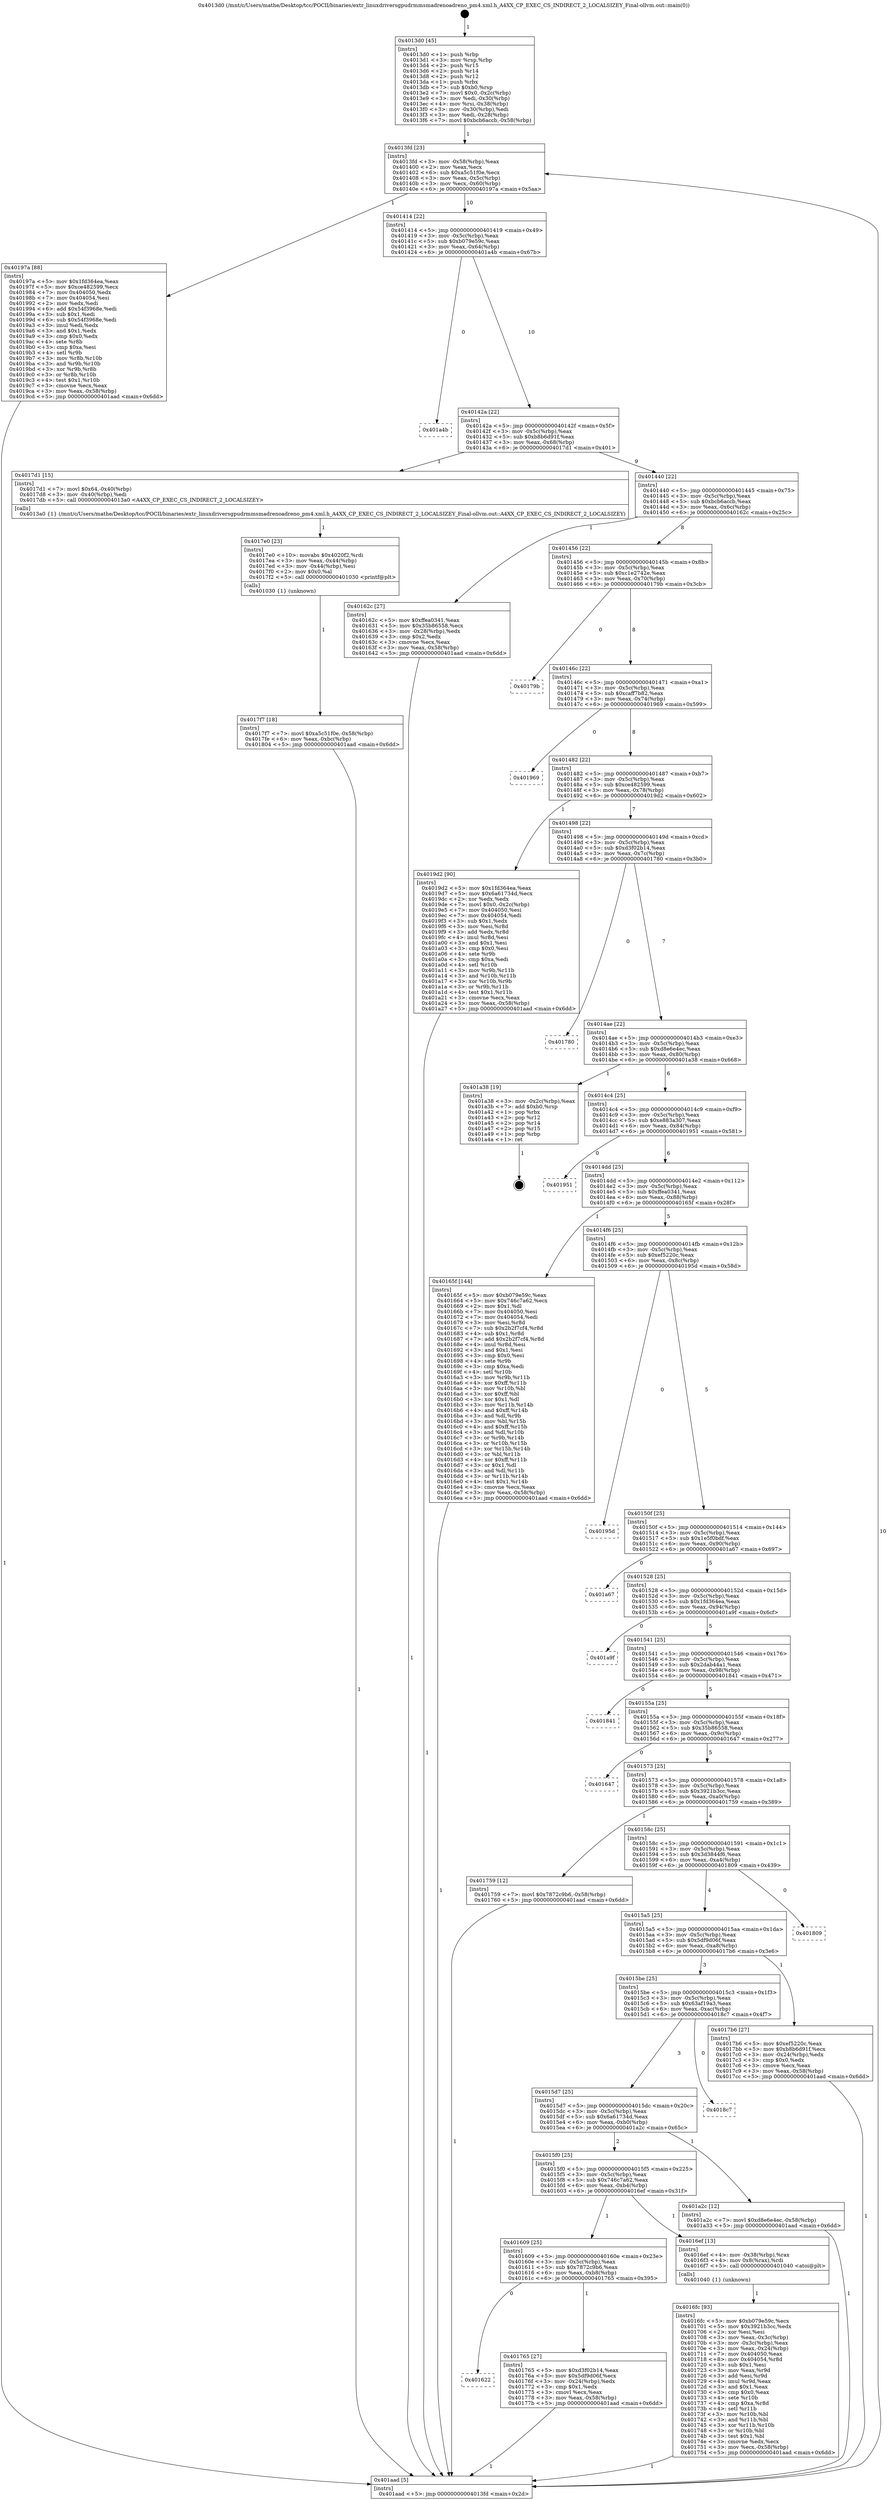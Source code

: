 digraph "0x4013d0" {
  label = "0x4013d0 (/mnt/c/Users/mathe/Desktop/tcc/POCII/binaries/extr_linuxdriversgpudrmmsmadrenoadreno_pm4.xml.h_A4XX_CP_EXEC_CS_INDIRECT_2_LOCALSIZEY_Final-ollvm.out::main(0))"
  labelloc = "t"
  node[shape=record]

  Entry [label="",width=0.3,height=0.3,shape=circle,fillcolor=black,style=filled]
  "0x4013fd" [label="{
     0x4013fd [23]\l
     | [instrs]\l
     &nbsp;&nbsp;0x4013fd \<+3\>: mov -0x58(%rbp),%eax\l
     &nbsp;&nbsp;0x401400 \<+2\>: mov %eax,%ecx\l
     &nbsp;&nbsp;0x401402 \<+6\>: sub $0xa5c51f0e,%ecx\l
     &nbsp;&nbsp;0x401408 \<+3\>: mov %eax,-0x5c(%rbp)\l
     &nbsp;&nbsp;0x40140b \<+3\>: mov %ecx,-0x60(%rbp)\l
     &nbsp;&nbsp;0x40140e \<+6\>: je 000000000040197a \<main+0x5aa\>\l
  }"]
  "0x40197a" [label="{
     0x40197a [88]\l
     | [instrs]\l
     &nbsp;&nbsp;0x40197a \<+5\>: mov $0x1fd364ea,%eax\l
     &nbsp;&nbsp;0x40197f \<+5\>: mov $0xce482599,%ecx\l
     &nbsp;&nbsp;0x401984 \<+7\>: mov 0x404050,%edx\l
     &nbsp;&nbsp;0x40198b \<+7\>: mov 0x404054,%esi\l
     &nbsp;&nbsp;0x401992 \<+2\>: mov %edx,%edi\l
     &nbsp;&nbsp;0x401994 \<+6\>: add $0x54f3968e,%edi\l
     &nbsp;&nbsp;0x40199a \<+3\>: sub $0x1,%edi\l
     &nbsp;&nbsp;0x40199d \<+6\>: sub $0x54f3968e,%edi\l
     &nbsp;&nbsp;0x4019a3 \<+3\>: imul %edi,%edx\l
     &nbsp;&nbsp;0x4019a6 \<+3\>: and $0x1,%edx\l
     &nbsp;&nbsp;0x4019a9 \<+3\>: cmp $0x0,%edx\l
     &nbsp;&nbsp;0x4019ac \<+4\>: sete %r8b\l
     &nbsp;&nbsp;0x4019b0 \<+3\>: cmp $0xa,%esi\l
     &nbsp;&nbsp;0x4019b3 \<+4\>: setl %r9b\l
     &nbsp;&nbsp;0x4019b7 \<+3\>: mov %r8b,%r10b\l
     &nbsp;&nbsp;0x4019ba \<+3\>: and %r9b,%r10b\l
     &nbsp;&nbsp;0x4019bd \<+3\>: xor %r9b,%r8b\l
     &nbsp;&nbsp;0x4019c0 \<+3\>: or %r8b,%r10b\l
     &nbsp;&nbsp;0x4019c3 \<+4\>: test $0x1,%r10b\l
     &nbsp;&nbsp;0x4019c7 \<+3\>: cmovne %ecx,%eax\l
     &nbsp;&nbsp;0x4019ca \<+3\>: mov %eax,-0x58(%rbp)\l
     &nbsp;&nbsp;0x4019cd \<+5\>: jmp 0000000000401aad \<main+0x6dd\>\l
  }"]
  "0x401414" [label="{
     0x401414 [22]\l
     | [instrs]\l
     &nbsp;&nbsp;0x401414 \<+5\>: jmp 0000000000401419 \<main+0x49\>\l
     &nbsp;&nbsp;0x401419 \<+3\>: mov -0x5c(%rbp),%eax\l
     &nbsp;&nbsp;0x40141c \<+5\>: sub $0xb079e59c,%eax\l
     &nbsp;&nbsp;0x401421 \<+3\>: mov %eax,-0x64(%rbp)\l
     &nbsp;&nbsp;0x401424 \<+6\>: je 0000000000401a4b \<main+0x67b\>\l
  }"]
  Exit [label="",width=0.3,height=0.3,shape=circle,fillcolor=black,style=filled,peripheries=2]
  "0x401a4b" [label="{
     0x401a4b\l
  }", style=dashed]
  "0x40142a" [label="{
     0x40142a [22]\l
     | [instrs]\l
     &nbsp;&nbsp;0x40142a \<+5\>: jmp 000000000040142f \<main+0x5f\>\l
     &nbsp;&nbsp;0x40142f \<+3\>: mov -0x5c(%rbp),%eax\l
     &nbsp;&nbsp;0x401432 \<+5\>: sub $0xb8b6d91f,%eax\l
     &nbsp;&nbsp;0x401437 \<+3\>: mov %eax,-0x68(%rbp)\l
     &nbsp;&nbsp;0x40143a \<+6\>: je 00000000004017d1 \<main+0x401\>\l
  }"]
  "0x4017f7" [label="{
     0x4017f7 [18]\l
     | [instrs]\l
     &nbsp;&nbsp;0x4017f7 \<+7\>: movl $0xa5c51f0e,-0x58(%rbp)\l
     &nbsp;&nbsp;0x4017fe \<+6\>: mov %eax,-0xbc(%rbp)\l
     &nbsp;&nbsp;0x401804 \<+5\>: jmp 0000000000401aad \<main+0x6dd\>\l
  }"]
  "0x4017d1" [label="{
     0x4017d1 [15]\l
     | [instrs]\l
     &nbsp;&nbsp;0x4017d1 \<+7\>: movl $0x64,-0x40(%rbp)\l
     &nbsp;&nbsp;0x4017d8 \<+3\>: mov -0x40(%rbp),%edi\l
     &nbsp;&nbsp;0x4017db \<+5\>: call 00000000004013a0 \<A4XX_CP_EXEC_CS_INDIRECT_2_LOCALSIZEY\>\l
     | [calls]\l
     &nbsp;&nbsp;0x4013a0 \{1\} (/mnt/c/Users/mathe/Desktop/tcc/POCII/binaries/extr_linuxdriversgpudrmmsmadrenoadreno_pm4.xml.h_A4XX_CP_EXEC_CS_INDIRECT_2_LOCALSIZEY_Final-ollvm.out::A4XX_CP_EXEC_CS_INDIRECT_2_LOCALSIZEY)\l
  }"]
  "0x401440" [label="{
     0x401440 [22]\l
     | [instrs]\l
     &nbsp;&nbsp;0x401440 \<+5\>: jmp 0000000000401445 \<main+0x75\>\l
     &nbsp;&nbsp;0x401445 \<+3\>: mov -0x5c(%rbp),%eax\l
     &nbsp;&nbsp;0x401448 \<+5\>: sub $0xbcb6accb,%eax\l
     &nbsp;&nbsp;0x40144d \<+3\>: mov %eax,-0x6c(%rbp)\l
     &nbsp;&nbsp;0x401450 \<+6\>: je 000000000040162c \<main+0x25c\>\l
  }"]
  "0x4017e0" [label="{
     0x4017e0 [23]\l
     | [instrs]\l
     &nbsp;&nbsp;0x4017e0 \<+10\>: movabs $0x4020f2,%rdi\l
     &nbsp;&nbsp;0x4017ea \<+3\>: mov %eax,-0x44(%rbp)\l
     &nbsp;&nbsp;0x4017ed \<+3\>: mov -0x44(%rbp),%esi\l
     &nbsp;&nbsp;0x4017f0 \<+2\>: mov $0x0,%al\l
     &nbsp;&nbsp;0x4017f2 \<+5\>: call 0000000000401030 \<printf@plt\>\l
     | [calls]\l
     &nbsp;&nbsp;0x401030 \{1\} (unknown)\l
  }"]
  "0x40162c" [label="{
     0x40162c [27]\l
     | [instrs]\l
     &nbsp;&nbsp;0x40162c \<+5\>: mov $0xffea0341,%eax\l
     &nbsp;&nbsp;0x401631 \<+5\>: mov $0x35b86558,%ecx\l
     &nbsp;&nbsp;0x401636 \<+3\>: mov -0x28(%rbp),%edx\l
     &nbsp;&nbsp;0x401639 \<+3\>: cmp $0x2,%edx\l
     &nbsp;&nbsp;0x40163c \<+3\>: cmovne %ecx,%eax\l
     &nbsp;&nbsp;0x40163f \<+3\>: mov %eax,-0x58(%rbp)\l
     &nbsp;&nbsp;0x401642 \<+5\>: jmp 0000000000401aad \<main+0x6dd\>\l
  }"]
  "0x401456" [label="{
     0x401456 [22]\l
     | [instrs]\l
     &nbsp;&nbsp;0x401456 \<+5\>: jmp 000000000040145b \<main+0x8b\>\l
     &nbsp;&nbsp;0x40145b \<+3\>: mov -0x5c(%rbp),%eax\l
     &nbsp;&nbsp;0x40145e \<+5\>: sub $0xc1e2742e,%eax\l
     &nbsp;&nbsp;0x401463 \<+3\>: mov %eax,-0x70(%rbp)\l
     &nbsp;&nbsp;0x401466 \<+6\>: je 000000000040179b \<main+0x3cb\>\l
  }"]
  "0x401aad" [label="{
     0x401aad [5]\l
     | [instrs]\l
     &nbsp;&nbsp;0x401aad \<+5\>: jmp 00000000004013fd \<main+0x2d\>\l
  }"]
  "0x4013d0" [label="{
     0x4013d0 [45]\l
     | [instrs]\l
     &nbsp;&nbsp;0x4013d0 \<+1\>: push %rbp\l
     &nbsp;&nbsp;0x4013d1 \<+3\>: mov %rsp,%rbp\l
     &nbsp;&nbsp;0x4013d4 \<+2\>: push %r15\l
     &nbsp;&nbsp;0x4013d6 \<+2\>: push %r14\l
     &nbsp;&nbsp;0x4013d8 \<+2\>: push %r12\l
     &nbsp;&nbsp;0x4013da \<+1\>: push %rbx\l
     &nbsp;&nbsp;0x4013db \<+7\>: sub $0xb0,%rsp\l
     &nbsp;&nbsp;0x4013e2 \<+7\>: movl $0x0,-0x2c(%rbp)\l
     &nbsp;&nbsp;0x4013e9 \<+3\>: mov %edi,-0x30(%rbp)\l
     &nbsp;&nbsp;0x4013ec \<+4\>: mov %rsi,-0x38(%rbp)\l
     &nbsp;&nbsp;0x4013f0 \<+3\>: mov -0x30(%rbp),%edi\l
     &nbsp;&nbsp;0x4013f3 \<+3\>: mov %edi,-0x28(%rbp)\l
     &nbsp;&nbsp;0x4013f6 \<+7\>: movl $0xbcb6accb,-0x58(%rbp)\l
  }"]
  "0x401622" [label="{
     0x401622\l
  }", style=dashed]
  "0x40179b" [label="{
     0x40179b\l
  }", style=dashed]
  "0x40146c" [label="{
     0x40146c [22]\l
     | [instrs]\l
     &nbsp;&nbsp;0x40146c \<+5\>: jmp 0000000000401471 \<main+0xa1\>\l
     &nbsp;&nbsp;0x401471 \<+3\>: mov -0x5c(%rbp),%eax\l
     &nbsp;&nbsp;0x401474 \<+5\>: sub $0xcaff7b82,%eax\l
     &nbsp;&nbsp;0x401479 \<+3\>: mov %eax,-0x74(%rbp)\l
     &nbsp;&nbsp;0x40147c \<+6\>: je 0000000000401969 \<main+0x599\>\l
  }"]
  "0x401765" [label="{
     0x401765 [27]\l
     | [instrs]\l
     &nbsp;&nbsp;0x401765 \<+5\>: mov $0xd3f02b14,%eax\l
     &nbsp;&nbsp;0x40176a \<+5\>: mov $0x5df9d06f,%ecx\l
     &nbsp;&nbsp;0x40176f \<+3\>: mov -0x24(%rbp),%edx\l
     &nbsp;&nbsp;0x401772 \<+3\>: cmp $0x1,%edx\l
     &nbsp;&nbsp;0x401775 \<+3\>: cmovl %ecx,%eax\l
     &nbsp;&nbsp;0x401778 \<+3\>: mov %eax,-0x58(%rbp)\l
     &nbsp;&nbsp;0x40177b \<+5\>: jmp 0000000000401aad \<main+0x6dd\>\l
  }"]
  "0x401969" [label="{
     0x401969\l
  }", style=dashed]
  "0x401482" [label="{
     0x401482 [22]\l
     | [instrs]\l
     &nbsp;&nbsp;0x401482 \<+5\>: jmp 0000000000401487 \<main+0xb7\>\l
     &nbsp;&nbsp;0x401487 \<+3\>: mov -0x5c(%rbp),%eax\l
     &nbsp;&nbsp;0x40148a \<+5\>: sub $0xce482599,%eax\l
     &nbsp;&nbsp;0x40148f \<+3\>: mov %eax,-0x78(%rbp)\l
     &nbsp;&nbsp;0x401492 \<+6\>: je 00000000004019d2 \<main+0x602\>\l
  }"]
  "0x4016fc" [label="{
     0x4016fc [93]\l
     | [instrs]\l
     &nbsp;&nbsp;0x4016fc \<+5\>: mov $0xb079e59c,%ecx\l
     &nbsp;&nbsp;0x401701 \<+5\>: mov $0x3921b3cc,%edx\l
     &nbsp;&nbsp;0x401706 \<+2\>: xor %esi,%esi\l
     &nbsp;&nbsp;0x401708 \<+3\>: mov %eax,-0x3c(%rbp)\l
     &nbsp;&nbsp;0x40170b \<+3\>: mov -0x3c(%rbp),%eax\l
     &nbsp;&nbsp;0x40170e \<+3\>: mov %eax,-0x24(%rbp)\l
     &nbsp;&nbsp;0x401711 \<+7\>: mov 0x404050,%eax\l
     &nbsp;&nbsp;0x401718 \<+8\>: mov 0x404054,%r8d\l
     &nbsp;&nbsp;0x401720 \<+3\>: sub $0x1,%esi\l
     &nbsp;&nbsp;0x401723 \<+3\>: mov %eax,%r9d\l
     &nbsp;&nbsp;0x401726 \<+3\>: add %esi,%r9d\l
     &nbsp;&nbsp;0x401729 \<+4\>: imul %r9d,%eax\l
     &nbsp;&nbsp;0x40172d \<+3\>: and $0x1,%eax\l
     &nbsp;&nbsp;0x401730 \<+3\>: cmp $0x0,%eax\l
     &nbsp;&nbsp;0x401733 \<+4\>: sete %r10b\l
     &nbsp;&nbsp;0x401737 \<+4\>: cmp $0xa,%r8d\l
     &nbsp;&nbsp;0x40173b \<+4\>: setl %r11b\l
     &nbsp;&nbsp;0x40173f \<+3\>: mov %r10b,%bl\l
     &nbsp;&nbsp;0x401742 \<+3\>: and %r11b,%bl\l
     &nbsp;&nbsp;0x401745 \<+3\>: xor %r11b,%r10b\l
     &nbsp;&nbsp;0x401748 \<+3\>: or %r10b,%bl\l
     &nbsp;&nbsp;0x40174b \<+3\>: test $0x1,%bl\l
     &nbsp;&nbsp;0x40174e \<+3\>: cmovne %edx,%ecx\l
     &nbsp;&nbsp;0x401751 \<+3\>: mov %ecx,-0x58(%rbp)\l
     &nbsp;&nbsp;0x401754 \<+5\>: jmp 0000000000401aad \<main+0x6dd\>\l
  }"]
  "0x4019d2" [label="{
     0x4019d2 [90]\l
     | [instrs]\l
     &nbsp;&nbsp;0x4019d2 \<+5\>: mov $0x1fd364ea,%eax\l
     &nbsp;&nbsp;0x4019d7 \<+5\>: mov $0x6a61734d,%ecx\l
     &nbsp;&nbsp;0x4019dc \<+2\>: xor %edx,%edx\l
     &nbsp;&nbsp;0x4019de \<+7\>: movl $0x0,-0x2c(%rbp)\l
     &nbsp;&nbsp;0x4019e5 \<+7\>: mov 0x404050,%esi\l
     &nbsp;&nbsp;0x4019ec \<+7\>: mov 0x404054,%edi\l
     &nbsp;&nbsp;0x4019f3 \<+3\>: sub $0x1,%edx\l
     &nbsp;&nbsp;0x4019f6 \<+3\>: mov %esi,%r8d\l
     &nbsp;&nbsp;0x4019f9 \<+3\>: add %edx,%r8d\l
     &nbsp;&nbsp;0x4019fc \<+4\>: imul %r8d,%esi\l
     &nbsp;&nbsp;0x401a00 \<+3\>: and $0x1,%esi\l
     &nbsp;&nbsp;0x401a03 \<+3\>: cmp $0x0,%esi\l
     &nbsp;&nbsp;0x401a06 \<+4\>: sete %r9b\l
     &nbsp;&nbsp;0x401a0a \<+3\>: cmp $0xa,%edi\l
     &nbsp;&nbsp;0x401a0d \<+4\>: setl %r10b\l
     &nbsp;&nbsp;0x401a11 \<+3\>: mov %r9b,%r11b\l
     &nbsp;&nbsp;0x401a14 \<+3\>: and %r10b,%r11b\l
     &nbsp;&nbsp;0x401a17 \<+3\>: xor %r10b,%r9b\l
     &nbsp;&nbsp;0x401a1a \<+3\>: or %r9b,%r11b\l
     &nbsp;&nbsp;0x401a1d \<+4\>: test $0x1,%r11b\l
     &nbsp;&nbsp;0x401a21 \<+3\>: cmovne %ecx,%eax\l
     &nbsp;&nbsp;0x401a24 \<+3\>: mov %eax,-0x58(%rbp)\l
     &nbsp;&nbsp;0x401a27 \<+5\>: jmp 0000000000401aad \<main+0x6dd\>\l
  }"]
  "0x401498" [label="{
     0x401498 [22]\l
     | [instrs]\l
     &nbsp;&nbsp;0x401498 \<+5\>: jmp 000000000040149d \<main+0xcd\>\l
     &nbsp;&nbsp;0x40149d \<+3\>: mov -0x5c(%rbp),%eax\l
     &nbsp;&nbsp;0x4014a0 \<+5\>: sub $0xd3f02b14,%eax\l
     &nbsp;&nbsp;0x4014a5 \<+3\>: mov %eax,-0x7c(%rbp)\l
     &nbsp;&nbsp;0x4014a8 \<+6\>: je 0000000000401780 \<main+0x3b0\>\l
  }"]
  "0x401609" [label="{
     0x401609 [25]\l
     | [instrs]\l
     &nbsp;&nbsp;0x401609 \<+5\>: jmp 000000000040160e \<main+0x23e\>\l
     &nbsp;&nbsp;0x40160e \<+3\>: mov -0x5c(%rbp),%eax\l
     &nbsp;&nbsp;0x401611 \<+5\>: sub $0x7872c9b6,%eax\l
     &nbsp;&nbsp;0x401616 \<+6\>: mov %eax,-0xb8(%rbp)\l
     &nbsp;&nbsp;0x40161c \<+6\>: je 0000000000401765 \<main+0x395\>\l
  }"]
  "0x401780" [label="{
     0x401780\l
  }", style=dashed]
  "0x4014ae" [label="{
     0x4014ae [22]\l
     | [instrs]\l
     &nbsp;&nbsp;0x4014ae \<+5\>: jmp 00000000004014b3 \<main+0xe3\>\l
     &nbsp;&nbsp;0x4014b3 \<+3\>: mov -0x5c(%rbp),%eax\l
     &nbsp;&nbsp;0x4014b6 \<+5\>: sub $0xd8e6e4ec,%eax\l
     &nbsp;&nbsp;0x4014bb \<+3\>: mov %eax,-0x80(%rbp)\l
     &nbsp;&nbsp;0x4014be \<+6\>: je 0000000000401a38 \<main+0x668\>\l
  }"]
  "0x4016ef" [label="{
     0x4016ef [13]\l
     | [instrs]\l
     &nbsp;&nbsp;0x4016ef \<+4\>: mov -0x38(%rbp),%rax\l
     &nbsp;&nbsp;0x4016f3 \<+4\>: mov 0x8(%rax),%rdi\l
     &nbsp;&nbsp;0x4016f7 \<+5\>: call 0000000000401040 \<atoi@plt\>\l
     | [calls]\l
     &nbsp;&nbsp;0x401040 \{1\} (unknown)\l
  }"]
  "0x401a38" [label="{
     0x401a38 [19]\l
     | [instrs]\l
     &nbsp;&nbsp;0x401a38 \<+3\>: mov -0x2c(%rbp),%eax\l
     &nbsp;&nbsp;0x401a3b \<+7\>: add $0xb0,%rsp\l
     &nbsp;&nbsp;0x401a42 \<+1\>: pop %rbx\l
     &nbsp;&nbsp;0x401a43 \<+2\>: pop %r12\l
     &nbsp;&nbsp;0x401a45 \<+2\>: pop %r14\l
     &nbsp;&nbsp;0x401a47 \<+2\>: pop %r15\l
     &nbsp;&nbsp;0x401a49 \<+1\>: pop %rbp\l
     &nbsp;&nbsp;0x401a4a \<+1\>: ret\l
  }"]
  "0x4014c4" [label="{
     0x4014c4 [25]\l
     | [instrs]\l
     &nbsp;&nbsp;0x4014c4 \<+5\>: jmp 00000000004014c9 \<main+0xf9\>\l
     &nbsp;&nbsp;0x4014c9 \<+3\>: mov -0x5c(%rbp),%eax\l
     &nbsp;&nbsp;0x4014cc \<+5\>: sub $0xe883a307,%eax\l
     &nbsp;&nbsp;0x4014d1 \<+6\>: mov %eax,-0x84(%rbp)\l
     &nbsp;&nbsp;0x4014d7 \<+6\>: je 0000000000401951 \<main+0x581\>\l
  }"]
  "0x4015f0" [label="{
     0x4015f0 [25]\l
     | [instrs]\l
     &nbsp;&nbsp;0x4015f0 \<+5\>: jmp 00000000004015f5 \<main+0x225\>\l
     &nbsp;&nbsp;0x4015f5 \<+3\>: mov -0x5c(%rbp),%eax\l
     &nbsp;&nbsp;0x4015f8 \<+5\>: sub $0x746c7a62,%eax\l
     &nbsp;&nbsp;0x4015fd \<+6\>: mov %eax,-0xb4(%rbp)\l
     &nbsp;&nbsp;0x401603 \<+6\>: je 00000000004016ef \<main+0x31f\>\l
  }"]
  "0x401951" [label="{
     0x401951\l
  }", style=dashed]
  "0x4014dd" [label="{
     0x4014dd [25]\l
     | [instrs]\l
     &nbsp;&nbsp;0x4014dd \<+5\>: jmp 00000000004014e2 \<main+0x112\>\l
     &nbsp;&nbsp;0x4014e2 \<+3\>: mov -0x5c(%rbp),%eax\l
     &nbsp;&nbsp;0x4014e5 \<+5\>: sub $0xffea0341,%eax\l
     &nbsp;&nbsp;0x4014ea \<+6\>: mov %eax,-0x88(%rbp)\l
     &nbsp;&nbsp;0x4014f0 \<+6\>: je 000000000040165f \<main+0x28f\>\l
  }"]
  "0x401a2c" [label="{
     0x401a2c [12]\l
     | [instrs]\l
     &nbsp;&nbsp;0x401a2c \<+7\>: movl $0xd8e6e4ec,-0x58(%rbp)\l
     &nbsp;&nbsp;0x401a33 \<+5\>: jmp 0000000000401aad \<main+0x6dd\>\l
  }"]
  "0x40165f" [label="{
     0x40165f [144]\l
     | [instrs]\l
     &nbsp;&nbsp;0x40165f \<+5\>: mov $0xb079e59c,%eax\l
     &nbsp;&nbsp;0x401664 \<+5\>: mov $0x746c7a62,%ecx\l
     &nbsp;&nbsp;0x401669 \<+2\>: mov $0x1,%dl\l
     &nbsp;&nbsp;0x40166b \<+7\>: mov 0x404050,%esi\l
     &nbsp;&nbsp;0x401672 \<+7\>: mov 0x404054,%edi\l
     &nbsp;&nbsp;0x401679 \<+3\>: mov %esi,%r8d\l
     &nbsp;&nbsp;0x40167c \<+7\>: sub $0x2b2f7cf4,%r8d\l
     &nbsp;&nbsp;0x401683 \<+4\>: sub $0x1,%r8d\l
     &nbsp;&nbsp;0x401687 \<+7\>: add $0x2b2f7cf4,%r8d\l
     &nbsp;&nbsp;0x40168e \<+4\>: imul %r8d,%esi\l
     &nbsp;&nbsp;0x401692 \<+3\>: and $0x1,%esi\l
     &nbsp;&nbsp;0x401695 \<+3\>: cmp $0x0,%esi\l
     &nbsp;&nbsp;0x401698 \<+4\>: sete %r9b\l
     &nbsp;&nbsp;0x40169c \<+3\>: cmp $0xa,%edi\l
     &nbsp;&nbsp;0x40169f \<+4\>: setl %r10b\l
     &nbsp;&nbsp;0x4016a3 \<+3\>: mov %r9b,%r11b\l
     &nbsp;&nbsp;0x4016a6 \<+4\>: xor $0xff,%r11b\l
     &nbsp;&nbsp;0x4016aa \<+3\>: mov %r10b,%bl\l
     &nbsp;&nbsp;0x4016ad \<+3\>: xor $0xff,%bl\l
     &nbsp;&nbsp;0x4016b0 \<+3\>: xor $0x1,%dl\l
     &nbsp;&nbsp;0x4016b3 \<+3\>: mov %r11b,%r14b\l
     &nbsp;&nbsp;0x4016b6 \<+4\>: and $0xff,%r14b\l
     &nbsp;&nbsp;0x4016ba \<+3\>: and %dl,%r9b\l
     &nbsp;&nbsp;0x4016bd \<+3\>: mov %bl,%r15b\l
     &nbsp;&nbsp;0x4016c0 \<+4\>: and $0xff,%r15b\l
     &nbsp;&nbsp;0x4016c4 \<+3\>: and %dl,%r10b\l
     &nbsp;&nbsp;0x4016c7 \<+3\>: or %r9b,%r14b\l
     &nbsp;&nbsp;0x4016ca \<+3\>: or %r10b,%r15b\l
     &nbsp;&nbsp;0x4016cd \<+3\>: xor %r15b,%r14b\l
     &nbsp;&nbsp;0x4016d0 \<+3\>: or %bl,%r11b\l
     &nbsp;&nbsp;0x4016d3 \<+4\>: xor $0xff,%r11b\l
     &nbsp;&nbsp;0x4016d7 \<+3\>: or $0x1,%dl\l
     &nbsp;&nbsp;0x4016da \<+3\>: and %dl,%r11b\l
     &nbsp;&nbsp;0x4016dd \<+3\>: or %r11b,%r14b\l
     &nbsp;&nbsp;0x4016e0 \<+4\>: test $0x1,%r14b\l
     &nbsp;&nbsp;0x4016e4 \<+3\>: cmovne %ecx,%eax\l
     &nbsp;&nbsp;0x4016e7 \<+3\>: mov %eax,-0x58(%rbp)\l
     &nbsp;&nbsp;0x4016ea \<+5\>: jmp 0000000000401aad \<main+0x6dd\>\l
  }"]
  "0x4014f6" [label="{
     0x4014f6 [25]\l
     | [instrs]\l
     &nbsp;&nbsp;0x4014f6 \<+5\>: jmp 00000000004014fb \<main+0x12b\>\l
     &nbsp;&nbsp;0x4014fb \<+3\>: mov -0x5c(%rbp),%eax\l
     &nbsp;&nbsp;0x4014fe \<+5\>: sub $0xef5220c,%eax\l
     &nbsp;&nbsp;0x401503 \<+6\>: mov %eax,-0x8c(%rbp)\l
     &nbsp;&nbsp;0x401509 \<+6\>: je 000000000040195d \<main+0x58d\>\l
  }"]
  "0x4015d7" [label="{
     0x4015d7 [25]\l
     | [instrs]\l
     &nbsp;&nbsp;0x4015d7 \<+5\>: jmp 00000000004015dc \<main+0x20c\>\l
     &nbsp;&nbsp;0x4015dc \<+3\>: mov -0x5c(%rbp),%eax\l
     &nbsp;&nbsp;0x4015df \<+5\>: sub $0x6a61734d,%eax\l
     &nbsp;&nbsp;0x4015e4 \<+6\>: mov %eax,-0xb0(%rbp)\l
     &nbsp;&nbsp;0x4015ea \<+6\>: je 0000000000401a2c \<main+0x65c\>\l
  }"]
  "0x40195d" [label="{
     0x40195d\l
  }", style=dashed]
  "0x40150f" [label="{
     0x40150f [25]\l
     | [instrs]\l
     &nbsp;&nbsp;0x40150f \<+5\>: jmp 0000000000401514 \<main+0x144\>\l
     &nbsp;&nbsp;0x401514 \<+3\>: mov -0x5c(%rbp),%eax\l
     &nbsp;&nbsp;0x401517 \<+5\>: sub $0x1e5f0bdf,%eax\l
     &nbsp;&nbsp;0x40151c \<+6\>: mov %eax,-0x90(%rbp)\l
     &nbsp;&nbsp;0x401522 \<+6\>: je 0000000000401a67 \<main+0x697\>\l
  }"]
  "0x4018c7" [label="{
     0x4018c7\l
  }", style=dashed]
  "0x401a67" [label="{
     0x401a67\l
  }", style=dashed]
  "0x401528" [label="{
     0x401528 [25]\l
     | [instrs]\l
     &nbsp;&nbsp;0x401528 \<+5\>: jmp 000000000040152d \<main+0x15d\>\l
     &nbsp;&nbsp;0x40152d \<+3\>: mov -0x5c(%rbp),%eax\l
     &nbsp;&nbsp;0x401530 \<+5\>: sub $0x1fd364ea,%eax\l
     &nbsp;&nbsp;0x401535 \<+6\>: mov %eax,-0x94(%rbp)\l
     &nbsp;&nbsp;0x40153b \<+6\>: je 0000000000401a9f \<main+0x6cf\>\l
  }"]
  "0x4015be" [label="{
     0x4015be [25]\l
     | [instrs]\l
     &nbsp;&nbsp;0x4015be \<+5\>: jmp 00000000004015c3 \<main+0x1f3\>\l
     &nbsp;&nbsp;0x4015c3 \<+3\>: mov -0x5c(%rbp),%eax\l
     &nbsp;&nbsp;0x4015c6 \<+5\>: sub $0x63af19a3,%eax\l
     &nbsp;&nbsp;0x4015cb \<+6\>: mov %eax,-0xac(%rbp)\l
     &nbsp;&nbsp;0x4015d1 \<+6\>: je 00000000004018c7 \<main+0x4f7\>\l
  }"]
  "0x401a9f" [label="{
     0x401a9f\l
  }", style=dashed]
  "0x401541" [label="{
     0x401541 [25]\l
     | [instrs]\l
     &nbsp;&nbsp;0x401541 \<+5\>: jmp 0000000000401546 \<main+0x176\>\l
     &nbsp;&nbsp;0x401546 \<+3\>: mov -0x5c(%rbp),%eax\l
     &nbsp;&nbsp;0x401549 \<+5\>: sub $0x2dab44a1,%eax\l
     &nbsp;&nbsp;0x40154e \<+6\>: mov %eax,-0x98(%rbp)\l
     &nbsp;&nbsp;0x401554 \<+6\>: je 0000000000401841 \<main+0x471\>\l
  }"]
  "0x4017b6" [label="{
     0x4017b6 [27]\l
     | [instrs]\l
     &nbsp;&nbsp;0x4017b6 \<+5\>: mov $0xef5220c,%eax\l
     &nbsp;&nbsp;0x4017bb \<+5\>: mov $0xb8b6d91f,%ecx\l
     &nbsp;&nbsp;0x4017c0 \<+3\>: mov -0x24(%rbp),%edx\l
     &nbsp;&nbsp;0x4017c3 \<+3\>: cmp $0x0,%edx\l
     &nbsp;&nbsp;0x4017c6 \<+3\>: cmove %ecx,%eax\l
     &nbsp;&nbsp;0x4017c9 \<+3\>: mov %eax,-0x58(%rbp)\l
     &nbsp;&nbsp;0x4017cc \<+5\>: jmp 0000000000401aad \<main+0x6dd\>\l
  }"]
  "0x401841" [label="{
     0x401841\l
  }", style=dashed]
  "0x40155a" [label="{
     0x40155a [25]\l
     | [instrs]\l
     &nbsp;&nbsp;0x40155a \<+5\>: jmp 000000000040155f \<main+0x18f\>\l
     &nbsp;&nbsp;0x40155f \<+3\>: mov -0x5c(%rbp),%eax\l
     &nbsp;&nbsp;0x401562 \<+5\>: sub $0x35b86558,%eax\l
     &nbsp;&nbsp;0x401567 \<+6\>: mov %eax,-0x9c(%rbp)\l
     &nbsp;&nbsp;0x40156d \<+6\>: je 0000000000401647 \<main+0x277\>\l
  }"]
  "0x4015a5" [label="{
     0x4015a5 [25]\l
     | [instrs]\l
     &nbsp;&nbsp;0x4015a5 \<+5\>: jmp 00000000004015aa \<main+0x1da\>\l
     &nbsp;&nbsp;0x4015aa \<+3\>: mov -0x5c(%rbp),%eax\l
     &nbsp;&nbsp;0x4015ad \<+5\>: sub $0x5df9d06f,%eax\l
     &nbsp;&nbsp;0x4015b2 \<+6\>: mov %eax,-0xa8(%rbp)\l
     &nbsp;&nbsp;0x4015b8 \<+6\>: je 00000000004017b6 \<main+0x3e6\>\l
  }"]
  "0x401647" [label="{
     0x401647\l
  }", style=dashed]
  "0x401573" [label="{
     0x401573 [25]\l
     | [instrs]\l
     &nbsp;&nbsp;0x401573 \<+5\>: jmp 0000000000401578 \<main+0x1a8\>\l
     &nbsp;&nbsp;0x401578 \<+3\>: mov -0x5c(%rbp),%eax\l
     &nbsp;&nbsp;0x40157b \<+5\>: sub $0x3921b3cc,%eax\l
     &nbsp;&nbsp;0x401580 \<+6\>: mov %eax,-0xa0(%rbp)\l
     &nbsp;&nbsp;0x401586 \<+6\>: je 0000000000401759 \<main+0x389\>\l
  }"]
  "0x401809" [label="{
     0x401809\l
  }", style=dashed]
  "0x401759" [label="{
     0x401759 [12]\l
     | [instrs]\l
     &nbsp;&nbsp;0x401759 \<+7\>: movl $0x7872c9b6,-0x58(%rbp)\l
     &nbsp;&nbsp;0x401760 \<+5\>: jmp 0000000000401aad \<main+0x6dd\>\l
  }"]
  "0x40158c" [label="{
     0x40158c [25]\l
     | [instrs]\l
     &nbsp;&nbsp;0x40158c \<+5\>: jmp 0000000000401591 \<main+0x1c1\>\l
     &nbsp;&nbsp;0x401591 \<+3\>: mov -0x5c(%rbp),%eax\l
     &nbsp;&nbsp;0x401594 \<+5\>: sub $0x3d3844f6,%eax\l
     &nbsp;&nbsp;0x401599 \<+6\>: mov %eax,-0xa4(%rbp)\l
     &nbsp;&nbsp;0x40159f \<+6\>: je 0000000000401809 \<main+0x439\>\l
  }"]
  Entry -> "0x4013d0" [label=" 1"]
  "0x4013fd" -> "0x40197a" [label=" 1"]
  "0x4013fd" -> "0x401414" [label=" 10"]
  "0x401a38" -> Exit [label=" 1"]
  "0x401414" -> "0x401a4b" [label=" 0"]
  "0x401414" -> "0x40142a" [label=" 10"]
  "0x401a2c" -> "0x401aad" [label=" 1"]
  "0x40142a" -> "0x4017d1" [label=" 1"]
  "0x40142a" -> "0x401440" [label=" 9"]
  "0x4019d2" -> "0x401aad" [label=" 1"]
  "0x401440" -> "0x40162c" [label=" 1"]
  "0x401440" -> "0x401456" [label=" 8"]
  "0x40162c" -> "0x401aad" [label=" 1"]
  "0x4013d0" -> "0x4013fd" [label=" 1"]
  "0x401aad" -> "0x4013fd" [label=" 10"]
  "0x40197a" -> "0x401aad" [label=" 1"]
  "0x401456" -> "0x40179b" [label=" 0"]
  "0x401456" -> "0x40146c" [label=" 8"]
  "0x4017f7" -> "0x401aad" [label=" 1"]
  "0x40146c" -> "0x401969" [label=" 0"]
  "0x40146c" -> "0x401482" [label=" 8"]
  "0x4017e0" -> "0x4017f7" [label=" 1"]
  "0x401482" -> "0x4019d2" [label=" 1"]
  "0x401482" -> "0x401498" [label=" 7"]
  "0x4017b6" -> "0x401aad" [label=" 1"]
  "0x401498" -> "0x401780" [label=" 0"]
  "0x401498" -> "0x4014ae" [label=" 7"]
  "0x401765" -> "0x401aad" [label=" 1"]
  "0x4014ae" -> "0x401a38" [label=" 1"]
  "0x4014ae" -> "0x4014c4" [label=" 6"]
  "0x401609" -> "0x401622" [label=" 0"]
  "0x4014c4" -> "0x401951" [label=" 0"]
  "0x4014c4" -> "0x4014dd" [label=" 6"]
  "0x4017d1" -> "0x4017e0" [label=" 1"]
  "0x4014dd" -> "0x40165f" [label=" 1"]
  "0x4014dd" -> "0x4014f6" [label=" 5"]
  "0x40165f" -> "0x401aad" [label=" 1"]
  "0x401759" -> "0x401aad" [label=" 1"]
  "0x4014f6" -> "0x40195d" [label=" 0"]
  "0x4014f6" -> "0x40150f" [label=" 5"]
  "0x4016ef" -> "0x4016fc" [label=" 1"]
  "0x40150f" -> "0x401a67" [label=" 0"]
  "0x40150f" -> "0x401528" [label=" 5"]
  "0x4015f0" -> "0x401609" [label=" 1"]
  "0x401528" -> "0x401a9f" [label=" 0"]
  "0x401528" -> "0x401541" [label=" 5"]
  "0x401609" -> "0x401765" [label=" 1"]
  "0x401541" -> "0x401841" [label=" 0"]
  "0x401541" -> "0x40155a" [label=" 5"]
  "0x4015d7" -> "0x4015f0" [label=" 2"]
  "0x40155a" -> "0x401647" [label=" 0"]
  "0x40155a" -> "0x401573" [label=" 5"]
  "0x4016fc" -> "0x401aad" [label=" 1"]
  "0x401573" -> "0x401759" [label=" 1"]
  "0x401573" -> "0x40158c" [label=" 4"]
  "0x4015be" -> "0x4015d7" [label=" 3"]
  "0x40158c" -> "0x401809" [label=" 0"]
  "0x40158c" -> "0x4015a5" [label=" 4"]
  "0x4015d7" -> "0x401a2c" [label=" 1"]
  "0x4015a5" -> "0x4017b6" [label=" 1"]
  "0x4015a5" -> "0x4015be" [label=" 3"]
  "0x4015f0" -> "0x4016ef" [label=" 1"]
  "0x4015be" -> "0x4018c7" [label=" 0"]
}
